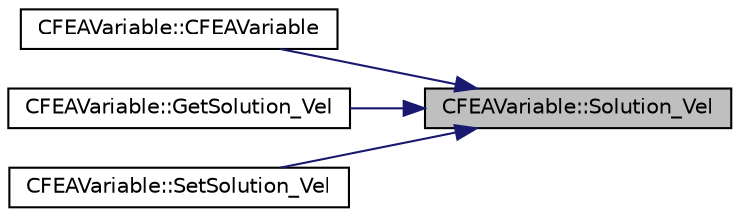digraph "CFEAVariable::Solution_Vel"
{
 // LATEX_PDF_SIZE
  edge [fontname="Helvetica",fontsize="10",labelfontname="Helvetica",labelfontsize="10"];
  node [fontname="Helvetica",fontsize="10",shape=record];
  rankdir="RL";
  Node1 [label="CFEAVariable::Solution_Vel",height=0.2,width=0.4,color="black", fillcolor="grey75", style="filled", fontcolor="black",tooltip="Wrappers to solution to access velocity and acceleration by name."];
  Node1 -> Node2 [dir="back",color="midnightblue",fontsize="10",style="solid",fontname="Helvetica"];
  Node2 [label="CFEAVariable::CFEAVariable",height=0.2,width=0.4,color="black", fillcolor="white", style="filled",URL="$classCFEAVariable.html#af903380be6b3b699751e694d896af2c1",tooltip="Constructor of the class."];
  Node1 -> Node3 [dir="back",color="midnightblue",fontsize="10",style="solid",fontname="Helvetica"];
  Node3 [label="CFEAVariable::GetSolution_Vel",height=0.2,width=0.4,color="black", fillcolor="white", style="filled",URL="$classCFEAVariable.html#a9ecfd6c1aea87959a6e856d4d3818c22",tooltip="Get the velocity (Structural Analysis)."];
  Node1 -> Node4 [dir="back",color="midnightblue",fontsize="10",style="solid",fontname="Helvetica"];
  Node4 [label="CFEAVariable::SetSolution_Vel",height=0.2,width=0.4,color="black", fillcolor="white", style="filled",URL="$classCFEAVariable.html#af3eabeb740d7600c5aed6fa76ba0a7ef",tooltip="Set the value of the velocity (Structural Analysis)."];
}
